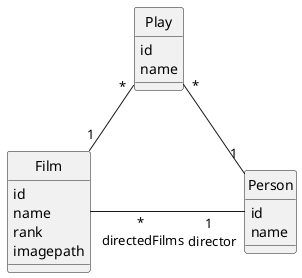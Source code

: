 @startuml
class Play {
  id
  name
}

class Film{
  id
  name
  rank
  imagepath
}

class Person {
  id
  name
}

Play "*" -- "1" Person
Play "*" -- "1" Film

Film " * \n directedFilms" - "1 \n director" Person: "                                   "
hide circle
@enduml